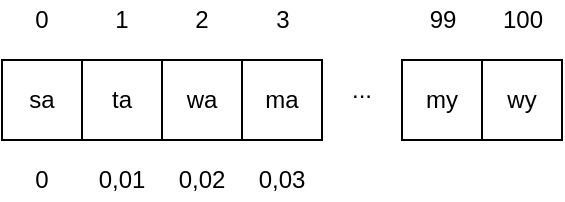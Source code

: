 <mxfile pages="1" version="11.2.9" type="github"><diagram id="AgYpKDpjN-kL7pyHmrB9" name="Page-1"><mxGraphModel dx="532" dy="297" grid="1" gridSize="10" guides="1" tooltips="1" connect="1" arrows="1" fold="1" page="1" pageScale="1" pageWidth="850" pageHeight="1100" math="0" shadow="0"><root><mxCell id="0"/><mxCell id="1" parent="0"/><mxCell id="GSLBpqbX0ZqhrRp-Jb9P-1" value="" style="whiteSpace=wrap;html=1;aspect=fixed;" vertex="1" parent="1"><mxGeometry x="120" y="120" width="40" height="40" as="geometry"/></mxCell><mxCell id="GSLBpqbX0ZqhrRp-Jb9P-2" value="" style="whiteSpace=wrap;html=1;aspect=fixed;" vertex="1" parent="1"><mxGeometry x="160" y="120" width="40" height="40" as="geometry"/></mxCell><mxCell id="GSLBpqbX0ZqhrRp-Jb9P-3" value="" style="whiteSpace=wrap;html=1;aspect=fixed;" vertex="1" parent="1"><mxGeometry x="200" y="120" width="40" height="40" as="geometry"/></mxCell><mxCell id="GSLBpqbX0ZqhrRp-Jb9P-4" value="ma" style="whiteSpace=wrap;html=1;aspect=fixed;" vertex="1" parent="1"><mxGeometry x="240" y="120" width="40" height="40" as="geometry"/></mxCell><mxCell id="GSLBpqbX0ZqhrRp-Jb9P-6" value="..." style="text;html=1;strokeColor=none;fillColor=none;align=center;verticalAlign=middle;whiteSpace=wrap;rounded=0;" vertex="1" parent="1"><mxGeometry x="280" y="120" width="40" height="30" as="geometry"/></mxCell><mxCell id="GSLBpqbX0ZqhrRp-Jb9P-7" value="my" style="whiteSpace=wrap;html=1;aspect=fixed;" vertex="1" parent="1"><mxGeometry x="320" y="120" width="40" height="40" as="geometry"/></mxCell><mxCell id="GSLBpqbX0ZqhrRp-Jb9P-8" value="wy" style="whiteSpace=wrap;html=1;aspect=fixed;" vertex="1" parent="1"><mxGeometry x="360" y="120" width="40" height="40" as="geometry"/></mxCell><mxCell id="GSLBpqbX0ZqhrRp-Jb9P-9" value="0" style="text;html=1;strokeColor=none;fillColor=none;align=center;verticalAlign=middle;whiteSpace=wrap;rounded=0;" vertex="1" parent="1"><mxGeometry x="130" y="90" width="20" height="20" as="geometry"/></mxCell><mxCell id="GSLBpqbX0ZqhrRp-Jb9P-12" value="1" style="text;html=1;strokeColor=none;fillColor=none;align=center;verticalAlign=middle;whiteSpace=wrap;rounded=0;" vertex="1" parent="1"><mxGeometry x="170" y="90" width="20" height="20" as="geometry"/></mxCell><mxCell id="GSLBpqbX0ZqhrRp-Jb9P-13" value="2" style="text;html=1;strokeColor=none;fillColor=none;align=center;verticalAlign=middle;whiteSpace=wrap;rounded=0;" vertex="1" parent="1"><mxGeometry x="210" y="90" width="20" height="20" as="geometry"/></mxCell><mxCell id="GSLBpqbX0ZqhrRp-Jb9P-14" value="3" style="text;html=1;resizable=0;points=[];autosize=1;align=center;verticalAlign=top;spacingTop=-4;" vertex="1" parent="1"><mxGeometry x="250" y="90" width="20" height="20" as="geometry"/></mxCell><mxCell id="GSLBpqbX0ZqhrRp-Jb9P-15" value="99" style="text;html=1;resizable=0;points=[];autosize=1;align=center;verticalAlign=top;spacingTop=-4;" vertex="1" parent="1"><mxGeometry x="325" y="90" width="30" height="20" as="geometry"/></mxCell><mxCell id="GSLBpqbX0ZqhrRp-Jb9P-16" value="100" style="text;html=1;resizable=0;points=[];autosize=1;align=center;verticalAlign=top;spacingTop=-4;" vertex="1" parent="1"><mxGeometry x="360" y="90" width="40" height="20" as="geometry"/></mxCell><mxCell id="GSLBpqbX0ZqhrRp-Jb9P-17" value="sa" style="text;html=1;strokeColor=none;fillColor=none;align=center;verticalAlign=middle;whiteSpace=wrap;rounded=0;" vertex="1" parent="1"><mxGeometry x="130" y="130" width="20" height="20" as="geometry"/></mxCell><mxCell id="GSLBpqbX0ZqhrRp-Jb9P-18" value="ta" style="text;html=1;strokeColor=none;fillColor=none;align=center;verticalAlign=middle;whiteSpace=wrap;rounded=0;" vertex="1" parent="1"><mxGeometry x="170" y="130" width="20" height="20" as="geometry"/></mxCell><mxCell id="GSLBpqbX0ZqhrRp-Jb9P-19" value="wa" style="text;html=1;strokeColor=none;fillColor=none;align=center;verticalAlign=middle;whiteSpace=wrap;rounded=0;" vertex="1" parent="1"><mxGeometry x="210" y="130" width="20" height="20" as="geometry"/></mxCell><mxCell id="GSLBpqbX0ZqhrRp-Jb9P-20" value="0" style="text;html=1;strokeColor=none;fillColor=none;align=center;verticalAlign=middle;whiteSpace=wrap;rounded=0;" vertex="1" parent="1"><mxGeometry x="130" y="170" width="20" height="20" as="geometry"/></mxCell><mxCell id="GSLBpqbX0ZqhrRp-Jb9P-21" value="0,01" style="text;html=1;strokeColor=none;fillColor=none;align=center;verticalAlign=middle;whiteSpace=wrap;rounded=0;" vertex="1" parent="1"><mxGeometry x="170" y="170" width="20" height="20" as="geometry"/></mxCell><mxCell id="GSLBpqbX0ZqhrRp-Jb9P-23" value="0,02" style="text;html=1;strokeColor=none;fillColor=none;align=center;verticalAlign=middle;whiteSpace=wrap;rounded=0;" vertex="1" parent="1"><mxGeometry x="210" y="170" width="20" height="20" as="geometry"/></mxCell><mxCell id="GSLBpqbX0ZqhrRp-Jb9P-25" value="0,03" style="text;html=1;strokeColor=none;fillColor=none;align=center;verticalAlign=middle;whiteSpace=wrap;rounded=0;" vertex="1" parent="1"><mxGeometry x="250" y="170" width="20" height="20" as="geometry"/></mxCell></root></mxGraphModel></diagram></mxfile>